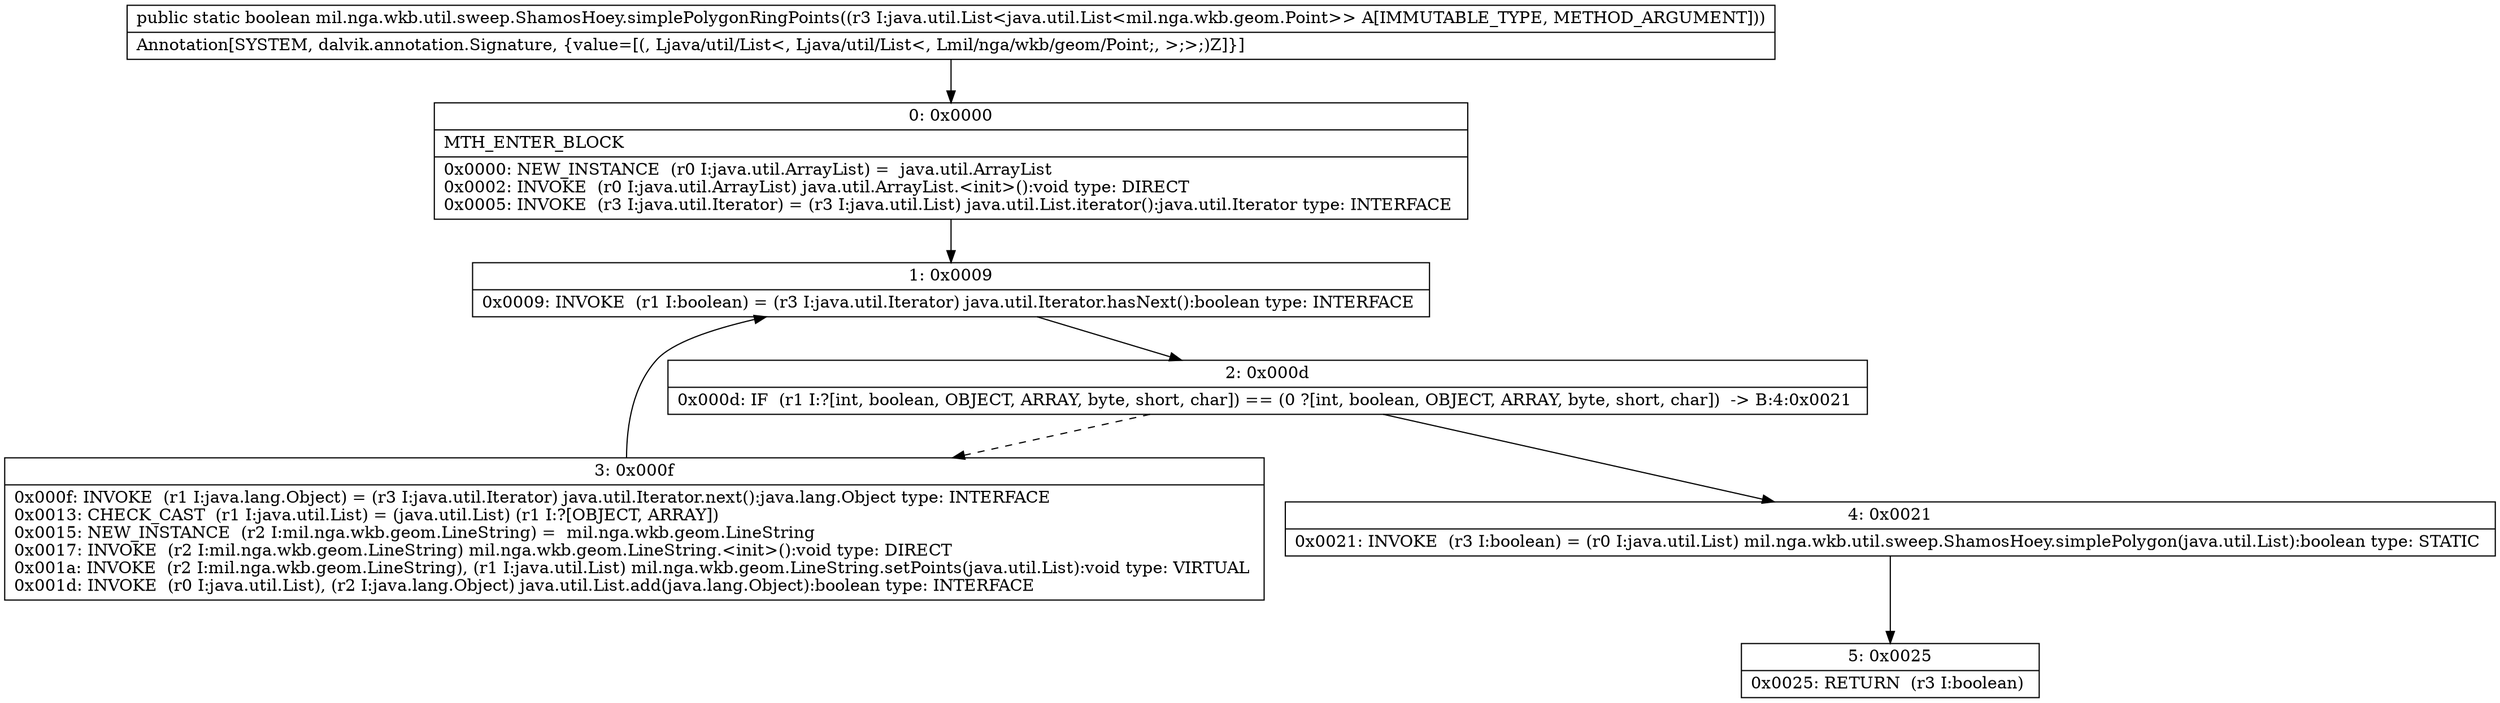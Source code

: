 digraph "CFG formil.nga.wkb.util.sweep.ShamosHoey.simplePolygonRingPoints(Ljava\/util\/List;)Z" {
Node_0 [shape=record,label="{0\:\ 0x0000|MTH_ENTER_BLOCK\l|0x0000: NEW_INSTANCE  (r0 I:java.util.ArrayList) =  java.util.ArrayList \l0x0002: INVOKE  (r0 I:java.util.ArrayList) java.util.ArrayList.\<init\>():void type: DIRECT \l0x0005: INVOKE  (r3 I:java.util.Iterator) = (r3 I:java.util.List) java.util.List.iterator():java.util.Iterator type: INTERFACE \l}"];
Node_1 [shape=record,label="{1\:\ 0x0009|0x0009: INVOKE  (r1 I:boolean) = (r3 I:java.util.Iterator) java.util.Iterator.hasNext():boolean type: INTERFACE \l}"];
Node_2 [shape=record,label="{2\:\ 0x000d|0x000d: IF  (r1 I:?[int, boolean, OBJECT, ARRAY, byte, short, char]) == (0 ?[int, boolean, OBJECT, ARRAY, byte, short, char])  \-\> B:4:0x0021 \l}"];
Node_3 [shape=record,label="{3\:\ 0x000f|0x000f: INVOKE  (r1 I:java.lang.Object) = (r3 I:java.util.Iterator) java.util.Iterator.next():java.lang.Object type: INTERFACE \l0x0013: CHECK_CAST  (r1 I:java.util.List) = (java.util.List) (r1 I:?[OBJECT, ARRAY]) \l0x0015: NEW_INSTANCE  (r2 I:mil.nga.wkb.geom.LineString) =  mil.nga.wkb.geom.LineString \l0x0017: INVOKE  (r2 I:mil.nga.wkb.geom.LineString) mil.nga.wkb.geom.LineString.\<init\>():void type: DIRECT \l0x001a: INVOKE  (r2 I:mil.nga.wkb.geom.LineString), (r1 I:java.util.List) mil.nga.wkb.geom.LineString.setPoints(java.util.List):void type: VIRTUAL \l0x001d: INVOKE  (r0 I:java.util.List), (r2 I:java.lang.Object) java.util.List.add(java.lang.Object):boolean type: INTERFACE \l}"];
Node_4 [shape=record,label="{4\:\ 0x0021|0x0021: INVOKE  (r3 I:boolean) = (r0 I:java.util.List) mil.nga.wkb.util.sweep.ShamosHoey.simplePolygon(java.util.List):boolean type: STATIC \l}"];
Node_5 [shape=record,label="{5\:\ 0x0025|0x0025: RETURN  (r3 I:boolean) \l}"];
MethodNode[shape=record,label="{public static boolean mil.nga.wkb.util.sweep.ShamosHoey.simplePolygonRingPoints((r3 I:java.util.List\<java.util.List\<mil.nga.wkb.geom.Point\>\> A[IMMUTABLE_TYPE, METHOD_ARGUMENT]))  | Annotation[SYSTEM, dalvik.annotation.Signature, \{value=[(, Ljava\/util\/List\<, Ljava\/util\/List\<, Lmil\/nga\/wkb\/geom\/Point;, \>;\>;)Z]\}]\l}"];
MethodNode -> Node_0;
Node_0 -> Node_1;
Node_1 -> Node_2;
Node_2 -> Node_3[style=dashed];
Node_2 -> Node_4;
Node_3 -> Node_1;
Node_4 -> Node_5;
}

